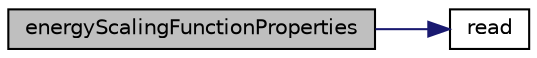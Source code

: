 digraph "energyScalingFunctionProperties"
{
  bgcolor="transparent";
  edge [fontname="Helvetica",fontsize="10",labelfontname="Helvetica",labelfontsize="10"];
  node [fontname="Helvetica",fontsize="10",shape=record];
  rankdir="LR";
  Node317 [label="energyScalingFunctionProperties",height=0.2,width=0.4,color="black", fillcolor="grey75", style="filled", fontcolor="black"];
  Node317 -> Node318 [color="midnightblue",fontsize="10",style="solid",fontname="Helvetica"];
  Node318 [label="read",height=0.2,width=0.4,color="black",URL="$a25549.html#a51b1c7123946ad17cdbeb9b9fb6b767b",tooltip="Read energyScalingFunction dictionary. "];
}
